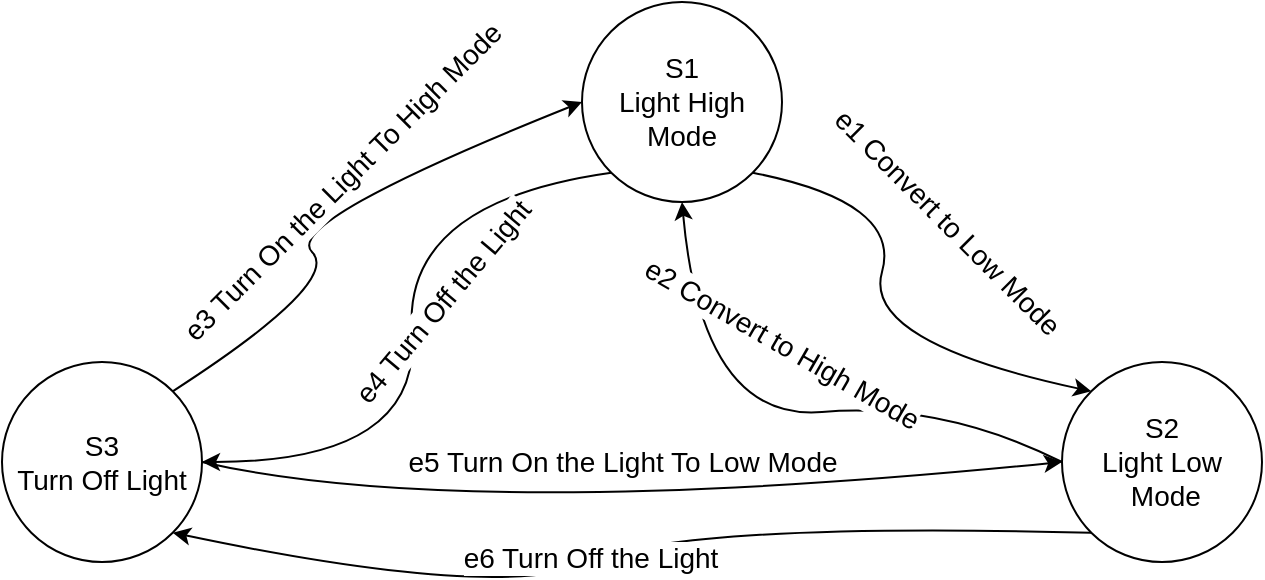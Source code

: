<mxfile version="27.0.3">
  <diagram name="第 1 页" id="yc7Osr9oxbEuPRUlWCDm">
    <mxGraphModel dx="976" dy="554" grid="1" gridSize="10" guides="1" tooltips="1" connect="1" arrows="1" fold="1" page="1" pageScale="1" pageWidth="827" pageHeight="1169" math="0" shadow="0">
      <root>
        <mxCell id="0" />
        <mxCell id="1" parent="0" />
        <mxCell id="PsAZl0NUh8lT9DwRNa4e-1" value="&lt;font style=&quot;font-size: 14px;&quot;&gt;S2&lt;/font&gt;&lt;div&gt;&lt;font style=&quot;font-size: 14px;&quot;&gt;Light Low&lt;/font&gt;&lt;/div&gt;&lt;div&gt;&lt;font style=&quot;font-size: 14px;&quot;&gt;&amp;nbsp;Mode&lt;/font&gt;&lt;/div&gt;" style="ellipse;whiteSpace=wrap;html=1;aspect=fixed;" vertex="1" parent="1">
          <mxGeometry x="590" y="270" width="100" height="100" as="geometry" />
        </mxCell>
        <mxCell id="PsAZl0NUh8lT9DwRNa4e-2" value="&lt;font style=&quot;font-size: 14px;&quot;&gt;S1&lt;/font&gt;&lt;div&gt;&lt;font style=&quot;font-size: 14px;&quot;&gt;Light High Mode&lt;/font&gt;&lt;/div&gt;" style="ellipse;whiteSpace=wrap;html=1;aspect=fixed;" vertex="1" parent="1">
          <mxGeometry x="350" y="90" width="100" height="100" as="geometry" />
        </mxCell>
        <mxCell id="PsAZl0NUh8lT9DwRNa4e-3" value="&lt;font style=&quot;font-size: 14px;&quot;&gt;S3&lt;/font&gt;&lt;div&gt;&lt;span style=&quot;font-size: 14px;&quot;&gt;Turn Off Light&lt;/span&gt;&lt;/div&gt;" style="ellipse;whiteSpace=wrap;html=1;aspect=fixed;" vertex="1" parent="1">
          <mxGeometry x="60" y="270" width="100" height="100" as="geometry" />
        </mxCell>
        <mxCell id="PsAZl0NUh8lT9DwRNa4e-9" value="" style="curved=1;endArrow=classic;html=1;rounded=0;entryX=0;entryY=0;entryDx=0;entryDy=0;exitX=1;exitY=1;exitDx=0;exitDy=0;" edge="1" parent="1" source="PsAZl0NUh8lT9DwRNa4e-2" target="PsAZl0NUh8lT9DwRNa4e-1">
          <mxGeometry width="50" height="50" relative="1" as="geometry">
            <mxPoint x="440" y="290" as="sourcePoint" />
            <mxPoint x="540" y="260" as="targetPoint" />
            <Array as="points">
              <mxPoint x="510" y="190" />
              <mxPoint x="490" y="260" />
            </Array>
          </mxGeometry>
        </mxCell>
        <mxCell id="PsAZl0NUh8lT9DwRNa4e-12" value="&lt;font style=&quot;font-size: 14px;&quot;&gt;e1 Convert to Low Mode&lt;/font&gt;" style="edgeLabel;html=1;align=center;verticalAlign=middle;resizable=0;points=[];rotation=45;" vertex="1" connectable="0" parent="PsAZl0NUh8lT9DwRNa4e-9">
          <mxGeometry x="-0.073" y="2" relative="1" as="geometry">
            <mxPoint x="34" y="-37" as="offset" />
          </mxGeometry>
        </mxCell>
        <mxCell id="PsAZl0NUh8lT9DwRNa4e-15" value="" style="curved=1;endArrow=classic;html=1;rounded=0;entryX=0.5;entryY=1;entryDx=0;entryDy=0;exitX=0;exitY=0.5;exitDx=0;exitDy=0;" edge="1" parent="1" source="PsAZl0NUh8lT9DwRNa4e-1" target="PsAZl0NUh8lT9DwRNa4e-2">
          <mxGeometry width="50" height="50" relative="1" as="geometry">
            <mxPoint x="410" y="350" as="sourcePoint" />
            <mxPoint x="460" y="300" as="targetPoint" />
            <Array as="points">
              <mxPoint x="530" y="290" />
              <mxPoint x="410" y="300" />
            </Array>
          </mxGeometry>
        </mxCell>
        <mxCell id="PsAZl0NUh8lT9DwRNa4e-17" value="&lt;font style=&quot;font-size: 14px;&quot;&gt;e2 Convert to High Mode&lt;/font&gt;" style="edgeLabel;html=1;align=center;verticalAlign=middle;resizable=0;points=[];rotation=30;" vertex="1" connectable="0" parent="PsAZl0NUh8lT9DwRNa4e-15">
          <mxGeometry x="0.122" y="-4" relative="1" as="geometry">
            <mxPoint x="20" y="-34" as="offset" />
          </mxGeometry>
        </mxCell>
        <mxCell id="PsAZl0NUh8lT9DwRNa4e-21" value="" style="curved=1;endArrow=classic;html=1;rounded=0;entryX=0;entryY=0.5;entryDx=0;entryDy=0;exitX=1;exitY=0;exitDx=0;exitDy=0;" edge="1" parent="1" source="PsAZl0NUh8lT9DwRNa4e-3" target="PsAZl0NUh8lT9DwRNa4e-2">
          <mxGeometry width="50" height="50" relative="1" as="geometry">
            <mxPoint x="200" y="250" as="sourcePoint" />
            <mxPoint x="250" y="200" as="targetPoint" />
            <Array as="points">
              <mxPoint x="230" y="230" />
              <mxPoint x="200" y="200" />
            </Array>
          </mxGeometry>
        </mxCell>
        <mxCell id="PsAZl0NUh8lT9DwRNa4e-22" value="&lt;font style=&quot;font-size: 14px;&quot;&gt;e3 Turn On the Light To High Mode&lt;/font&gt;" style="edgeLabel;html=1;align=center;verticalAlign=middle;resizable=0;points=[];rotation=-45;" vertex="1" connectable="0" parent="PsAZl0NUh8lT9DwRNa4e-21">
          <mxGeometry x="0.238" y="-2" relative="1" as="geometry">
            <mxPoint x="-13" y="-5" as="offset" />
          </mxGeometry>
        </mxCell>
        <mxCell id="PsAZl0NUh8lT9DwRNa4e-23" value="" style="curved=1;endArrow=classic;html=1;rounded=0;entryX=1;entryY=0.5;entryDx=0;entryDy=0;exitX=0;exitY=1;exitDx=0;exitDy=0;" edge="1" parent="1" source="PsAZl0NUh8lT9DwRNa4e-2" target="PsAZl0NUh8lT9DwRNa4e-3">
          <mxGeometry width="50" height="50" relative="1" as="geometry">
            <mxPoint x="270" y="370" as="sourcePoint" />
            <mxPoint x="320" y="320" as="targetPoint" />
            <Array as="points">
              <mxPoint x="260" y="190" />
              <mxPoint x="270" y="320" />
            </Array>
          </mxGeometry>
        </mxCell>
        <mxCell id="PsAZl0NUh8lT9DwRNa4e-24" value="&lt;font style=&quot;font-size: 14px;&quot;&gt;e4 Turn Off the Light&lt;/font&gt;" style="edgeLabel;html=1;align=center;verticalAlign=middle;resizable=0;points=[];rotation=-50;" vertex="1" connectable="0" parent="PsAZl0NUh8lT9DwRNa4e-23">
          <mxGeometry x="0.125" y="-3" relative="1" as="geometry">
            <mxPoint x="16" y="-39" as="offset" />
          </mxGeometry>
        </mxCell>
        <mxCell id="PsAZl0NUh8lT9DwRNa4e-25" value="" style="curved=1;endArrow=classic;html=1;rounded=0;entryX=0;entryY=0.5;entryDx=0;entryDy=0;exitX=1;exitY=0.5;exitDx=0;exitDy=0;" edge="1" parent="1" source="PsAZl0NUh8lT9DwRNa4e-3" target="PsAZl0NUh8lT9DwRNa4e-1">
          <mxGeometry width="50" height="50" relative="1" as="geometry">
            <mxPoint x="270" y="410" as="sourcePoint" />
            <mxPoint x="320" y="360" as="targetPoint" />
            <Array as="points">
              <mxPoint x="290" y="350" />
            </Array>
          </mxGeometry>
        </mxCell>
        <mxCell id="PsAZl0NUh8lT9DwRNa4e-26" value="&lt;font style=&quot;font-size: 14px;&quot;&gt;e5 Turn On the Light To Low Mode&lt;/font&gt;" style="edgeLabel;html=1;align=center;verticalAlign=middle;resizable=0;points=[];" vertex="1" connectable="0" parent="PsAZl0NUh8lT9DwRNa4e-25">
          <mxGeometry x="-0.197" y="10" relative="1" as="geometry">
            <mxPoint x="40" y="-16" as="offset" />
          </mxGeometry>
        </mxCell>
        <mxCell id="PsAZl0NUh8lT9DwRNa4e-27" value="" style="curved=1;endArrow=classic;html=1;rounded=0;entryX=1;entryY=1;entryDx=0;entryDy=0;exitX=0;exitY=1;exitDx=0;exitDy=0;" edge="1" parent="1" source="PsAZl0NUh8lT9DwRNa4e-1" target="PsAZl0NUh8lT9DwRNa4e-3">
          <mxGeometry width="50" height="50" relative="1" as="geometry">
            <mxPoint x="310" y="470" as="sourcePoint" />
            <mxPoint x="360" y="420" as="targetPoint" />
            <Array as="points">
              <mxPoint x="400" y="350" />
              <mxPoint x="310" y="390" />
            </Array>
          </mxGeometry>
        </mxCell>
        <mxCell id="PsAZl0NUh8lT9DwRNa4e-28" value="&lt;font style=&quot;font-size: 14px;&quot;&gt;e6 Turn Off the Light&lt;/font&gt;" style="edgeLabel;html=1;align=center;verticalAlign=middle;resizable=0;points=[];" vertex="1" connectable="0" parent="PsAZl0NUh8lT9DwRNa4e-27">
          <mxGeometry x="0.078" y="-2" relative="1" as="geometry">
            <mxPoint as="offset" />
          </mxGeometry>
        </mxCell>
      </root>
    </mxGraphModel>
  </diagram>
</mxfile>

